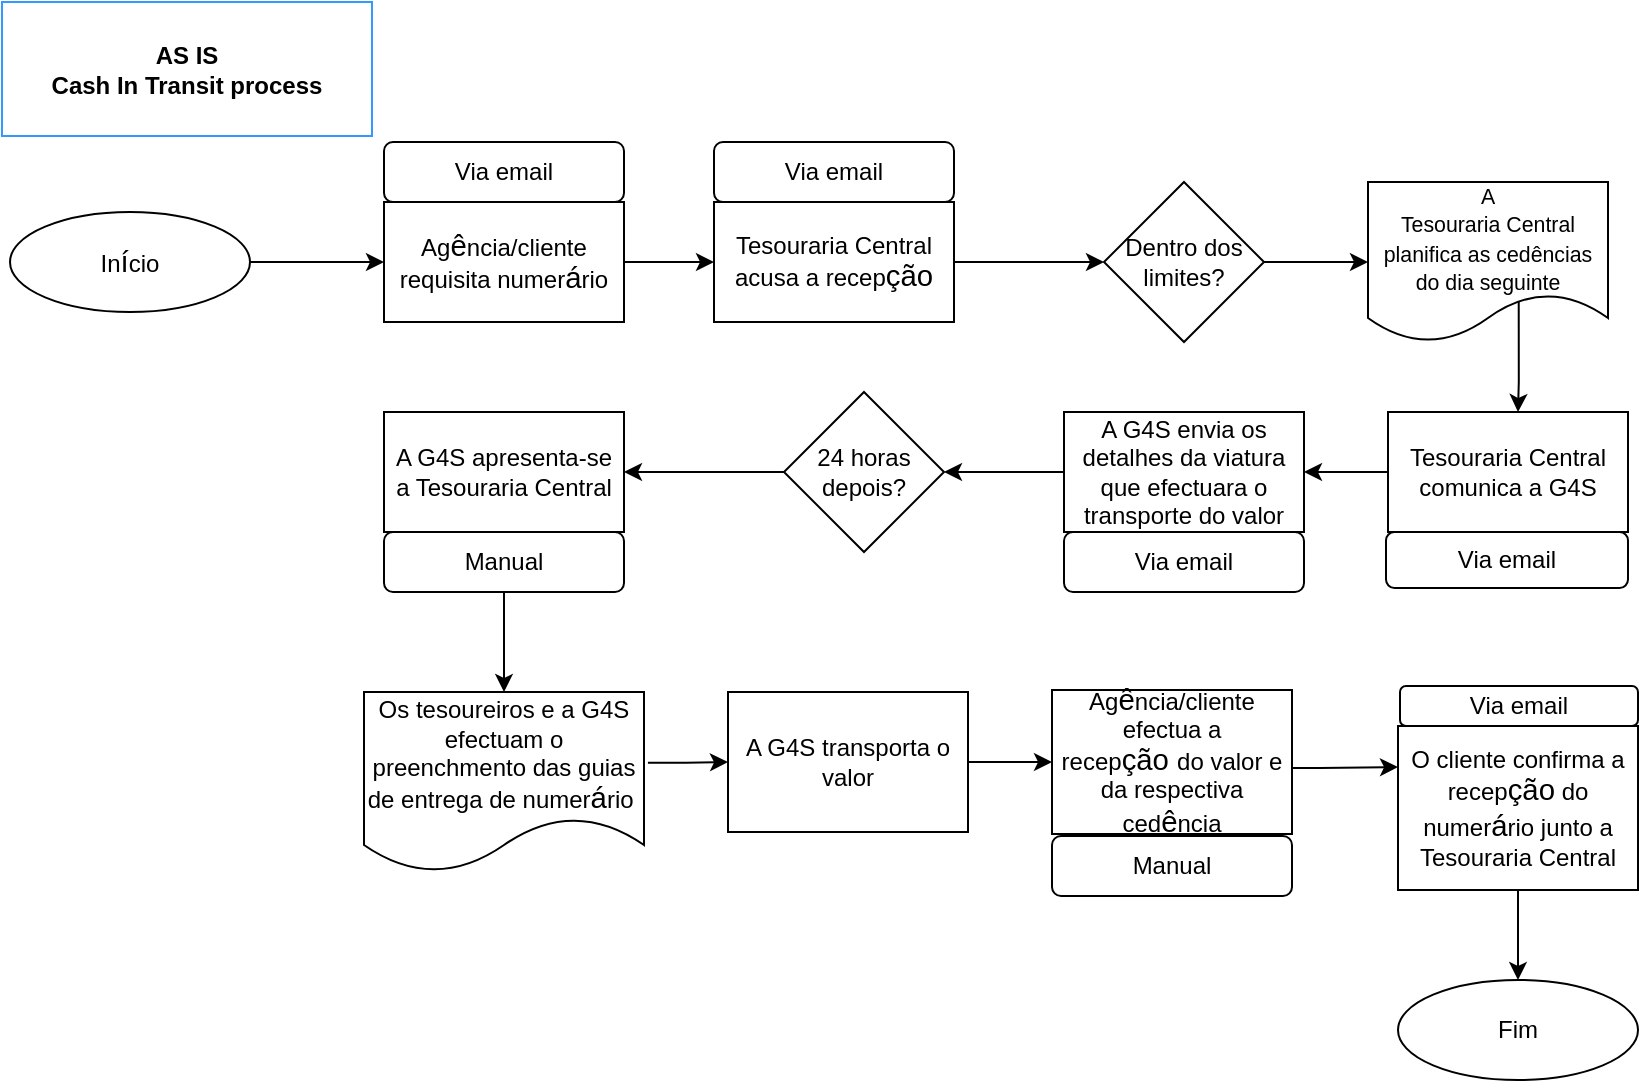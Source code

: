 <mxfile version="12.5.5" type="github">
  <diagram id="KHUmmrRvuqtqpvikhF0g" name="Page-1">
    <mxGraphModel dx="652" dy="350" grid="0" gridSize="10" guides="1" tooltips="1" connect="1" arrows="1" fold="1" page="1" pageScale="1" pageWidth="850" pageHeight="1100" math="0" shadow="0">
      <root>
        <mxCell id="0"/>
        <mxCell id="1" parent="0"/>
        <mxCell id="3RwoFmypabzo7vE2D890-11" value="" style="edgeStyle=orthogonalEdgeStyle;rounded=0;orthogonalLoop=1;jettySize=auto;html=1;" parent="1" source="3RwoFmypabzo7vE2D890-2" target="3RwoFmypabzo7vE2D890-3" edge="1">
          <mxGeometry relative="1" as="geometry"/>
        </mxCell>
        <mxCell id="3RwoFmypabzo7vE2D890-2" value="Ag&lt;span lang=&quot;EN-US&quot; style=&quot;font-size: 11.0pt ; line-height: 107% ; font-family: &amp;#34;calibri&amp;#34; , sans-serif&quot;&gt;ê&lt;/span&gt;ncia/cliente requisita numer&lt;span lang=&quot;EN-US&quot; style=&quot;font-size: 11.0pt ; line-height: 107% ; font-family: &amp;#34;calibri&amp;#34; , sans-serif&quot;&gt;á&lt;/span&gt;rio" style="rounded=0;whiteSpace=wrap;html=1;" parent="1" vertex="1">
          <mxGeometry x="200" y="105" width="120" height="60" as="geometry"/>
        </mxCell>
        <mxCell id="3RwoFmypabzo7vE2D890-12" value="" style="edgeStyle=orthogonalEdgeStyle;rounded=0;orthogonalLoop=1;jettySize=auto;html=1;entryX=0;entryY=0.5;entryDx=0;entryDy=0;" parent="1" source="3RwoFmypabzo7vE2D890-3" target="3RwoFmypabzo7vE2D890-7" edge="1">
          <mxGeometry relative="1" as="geometry">
            <mxPoint x="520" y="135" as="targetPoint"/>
          </mxGeometry>
        </mxCell>
        <mxCell id="3RwoFmypabzo7vE2D890-3" value="Tesouraria Central acusa a recep&lt;span lang=&quot;EN-US&quot; style=&quot;font-size: 11.0pt ; line-height: 107% ; font-family: &amp;#34;calibri&amp;#34; , sans-serif&quot;&gt;ção&lt;/span&gt;" style="rounded=0;whiteSpace=wrap;html=1;" parent="1" vertex="1">
          <mxGeometry x="365" y="105" width="120" height="60" as="geometry"/>
        </mxCell>
        <mxCell id="3RwoFmypabzo7vE2D890-15" value="" style="edgeStyle=orthogonalEdgeStyle;rounded=0;orthogonalLoop=1;jettySize=auto;html=1;" parent="1" source="3RwoFmypabzo7vE2D890-7" target="3RwoFmypabzo7vE2D890-36" edge="1">
          <mxGeometry relative="1" as="geometry">
            <mxPoint x="670" y="135" as="targetPoint"/>
          </mxGeometry>
        </mxCell>
        <mxCell id="3RwoFmypabzo7vE2D890-7" value="Dentro dos limites?" style="rhombus;whiteSpace=wrap;html=1;" parent="1" vertex="1">
          <mxGeometry x="560" y="95" width="80" height="80" as="geometry"/>
        </mxCell>
        <mxCell id="3RwoFmypabzo7vE2D890-10" value="" style="edgeStyle=orthogonalEdgeStyle;rounded=0;orthogonalLoop=1;jettySize=auto;html=1;" parent="1" source="3RwoFmypabzo7vE2D890-8" target="3RwoFmypabzo7vE2D890-2" edge="1">
          <mxGeometry relative="1" as="geometry"/>
        </mxCell>
        <mxCell id="3RwoFmypabzo7vE2D890-8" value="In&lt;span lang=&quot;EN-US&quot; style=&quot;font-size: 11.0pt ; line-height: 107% ; font-family: &amp;#34;calibri&amp;#34; , sans-serif&quot;&gt;í&lt;/span&gt;cio" style="ellipse;whiteSpace=wrap;html=1;" parent="1" vertex="1">
          <mxGeometry x="13" y="110" width="120" height="50" as="geometry"/>
        </mxCell>
        <mxCell id="3RwoFmypabzo7vE2D890-13" value="Via email" style="rounded=1;whiteSpace=wrap;html=1;" parent="1" vertex="1">
          <mxGeometry x="365" y="75" width="120" height="30" as="geometry"/>
        </mxCell>
        <mxCell id="3RwoFmypabzo7vE2D890-20" value="" style="edgeStyle=orthogonalEdgeStyle;rounded=0;orthogonalLoop=1;jettySize=auto;html=1;exitX=0.628;exitY=0.729;exitDx=0;exitDy=0;exitPerimeter=0;" parent="1" source="3RwoFmypabzo7vE2D890-36" edge="1">
          <mxGeometry relative="1" as="geometry">
            <mxPoint x="730" y="165" as="sourcePoint"/>
            <mxPoint x="767" y="210" as="targetPoint"/>
          </mxGeometry>
        </mxCell>
        <mxCell id="3RwoFmypabzo7vE2D890-16" value="A G4S apresenta-se a Tesouraria Central" style="rounded=0;whiteSpace=wrap;html=1;" parent="1" vertex="1">
          <mxGeometry x="200" y="210" width="120" height="60" as="geometry"/>
        </mxCell>
        <mxCell id="3RwoFmypabzo7vE2D890-24" value="" style="edgeStyle=orthogonalEdgeStyle;rounded=0;orthogonalLoop=1;jettySize=auto;html=1;" parent="1" source="3RwoFmypabzo7vE2D890-25" target="3RwoFmypabzo7vE2D890-16" edge="1">
          <mxGeometry relative="1" as="geometry">
            <mxPoint x="365" y="220" as="sourcePoint"/>
          </mxGeometry>
        </mxCell>
        <mxCell id="3RwoFmypabzo7vE2D890-23" value="" style="edgeStyle=orthogonalEdgeStyle;rounded=0;orthogonalLoop=1;jettySize=auto;html=1;entryX=1;entryY=0.5;entryDx=0;entryDy=0;" parent="1" source="3RwoFmypabzo7vE2D890-18" target="3RwoFmypabzo7vE2D890-25" edge="1">
          <mxGeometry relative="1" as="geometry">
            <mxPoint x="470" y="220" as="targetPoint"/>
          </mxGeometry>
        </mxCell>
        <mxCell id="3RwoFmypabzo7vE2D890-18" value="A G4S envia os detalhes da viatura que efectuara o transporte do valor" style="rounded=0;whiteSpace=wrap;html=1;" parent="1" vertex="1">
          <mxGeometry x="540" y="210" width="120" height="60" as="geometry"/>
        </mxCell>
        <mxCell id="3RwoFmypabzo7vE2D890-22" value="" style="edgeStyle=orthogonalEdgeStyle;rounded=0;orthogonalLoop=1;jettySize=auto;html=1;" parent="1" source="3RwoFmypabzo7vE2D890-19" target="3RwoFmypabzo7vE2D890-18" edge="1">
          <mxGeometry relative="1" as="geometry"/>
        </mxCell>
        <mxCell id="3RwoFmypabzo7vE2D890-19" value="Tesouraria Central comunica a G4S" style="rounded=0;whiteSpace=wrap;html=1;" parent="1" vertex="1">
          <mxGeometry x="702" y="210" width="120" height="60" as="geometry"/>
        </mxCell>
        <mxCell id="3RwoFmypabzo7vE2D890-21" value="Via email" style="rounded=1;whiteSpace=wrap;html=1;" parent="1" vertex="1">
          <mxGeometry x="701" y="270" width="121" height="28" as="geometry"/>
        </mxCell>
        <mxCell id="3RwoFmypabzo7vE2D890-25" value="24 horas depois?" style="rhombus;whiteSpace=wrap;html=1;" parent="1" vertex="1">
          <mxGeometry x="400" y="200" width="80" height="80" as="geometry"/>
        </mxCell>
        <mxCell id="3RwoFmypabzo7vE2D890-39" value="" style="edgeStyle=orthogonalEdgeStyle;rounded=0;orthogonalLoop=1;jettySize=auto;html=1;" parent="1" source="3RwoFmypabzo7vE2D890-27" target="3RwoFmypabzo7vE2D890-33" edge="1">
          <mxGeometry relative="1" as="geometry"/>
        </mxCell>
        <mxCell id="3RwoFmypabzo7vE2D890-27" value="A G4S transporta o valor" style="rounded=0;whiteSpace=wrap;html=1;" parent="1" vertex="1">
          <mxGeometry x="372" y="350" width="120" height="70" as="geometry"/>
        </mxCell>
        <mxCell id="3RwoFmypabzo7vE2D890-29" value="Via email" style="rounded=1;whiteSpace=wrap;html=1;" parent="1" vertex="1">
          <mxGeometry x="540" y="270" width="120" height="30" as="geometry"/>
        </mxCell>
        <mxCell id="3RwoFmypabzo7vE2D890-32" value="" style="edgeStyle=orthogonalEdgeStyle;rounded=0;orthogonalLoop=1;jettySize=auto;html=1;entryX=0.5;entryY=0;entryDx=0;entryDy=0;" parent="1" source="3RwoFmypabzo7vE2D890-30" target="3RwoFmypabzo7vE2D890-37" edge="1">
          <mxGeometry relative="1" as="geometry">
            <mxPoint x="263" y="340" as="targetPoint"/>
          </mxGeometry>
        </mxCell>
        <mxCell id="3RwoFmypabzo7vE2D890-30" value="Manual" style="rounded=1;whiteSpace=wrap;html=1;" parent="1" vertex="1">
          <mxGeometry x="200" y="270" width="120" height="30" as="geometry"/>
        </mxCell>
        <mxCell id="3RwoFmypabzo7vE2D890-40" value="" style="edgeStyle=orthogonalEdgeStyle;rounded=0;orthogonalLoop=1;jettySize=auto;html=1;entryX=0;entryY=0.25;entryDx=0;entryDy=0;" parent="1" source="3RwoFmypabzo7vE2D890-33" target="3RwoFmypabzo7vE2D890-34" edge="1">
          <mxGeometry relative="1" as="geometry">
            <mxPoint x="707" y="388" as="targetPoint"/>
            <Array as="points">
              <mxPoint x="668" y="388"/>
              <mxPoint x="668" y="388"/>
            </Array>
          </mxGeometry>
        </mxCell>
        <mxCell id="3RwoFmypabzo7vE2D890-33" value="Ag&lt;span lang=&quot;EN-US&quot; style=&quot;font-size: 11.0pt ; line-height: 107% ; font-family: &amp;#34;calibri&amp;#34; , sans-serif&quot;&gt;ê&lt;/span&gt;ncia/cliente efectua a recep&lt;span lang=&quot;EN-US&quot; style=&quot;font-size: 11.0pt ; line-height: 107% ; font-family: &amp;#34;calibri&amp;#34; , sans-serif&quot;&gt;ção&amp;nbsp;&lt;/span&gt;do valor e da respectiva ced&lt;span style=&quot;font-family: &amp;#34;calibri&amp;#34; , sans-serif ; font-size: 14.667px&quot;&gt;ê&lt;/span&gt;ncia" style="rounded=0;whiteSpace=wrap;html=1;" parent="1" vertex="1">
          <mxGeometry x="534" y="349" width="120" height="72" as="geometry"/>
        </mxCell>
        <mxCell id="3RwoFmypabzo7vE2D890-42" value="" style="edgeStyle=orthogonalEdgeStyle;rounded=0;orthogonalLoop=1;jettySize=auto;html=1;" parent="1" source="3RwoFmypabzo7vE2D890-34" target="3RwoFmypabzo7vE2D890-41" edge="1">
          <mxGeometry relative="1" as="geometry"/>
        </mxCell>
        <mxCell id="3RwoFmypabzo7vE2D890-34" value="O cliente confirma a recep&lt;span style=&quot;font-family: &amp;#34;calibri&amp;#34; , sans-serif ; font-size: 14.667px&quot;&gt;ção&lt;/span&gt;&amp;nbsp;do numer&lt;span style=&quot;font-family: &amp;#34;calibri&amp;#34; , sans-serif ; font-size: 14.667px&quot;&gt;á&lt;/span&gt;rio junto a Tesouraria Central" style="rounded=0;whiteSpace=wrap;html=1;" parent="1" vertex="1">
          <mxGeometry x="707" y="367" width="120" height="82" as="geometry"/>
        </mxCell>
        <mxCell id="3RwoFmypabzo7vE2D890-36" value="&lt;span style=&quot;font-size: 10.667px ; white-space: normal&quot;&gt;A&lt;/span&gt;&lt;br style=&quot;font-size: 10.667px ; white-space: normal&quot;&gt;&lt;span style=&quot;font-size: 10.667px ; white-space: normal&quot;&gt;Tesouraria Central planifica as cedências do dia seguinte&lt;/span&gt;" style="shape=document;whiteSpace=wrap;html=1;boundedLbl=1;" parent="1" vertex="1">
          <mxGeometry x="692" y="95" width="120" height="80" as="geometry"/>
        </mxCell>
        <mxCell id="3RwoFmypabzo7vE2D890-38" value="" style="edgeStyle=orthogonalEdgeStyle;rounded=0;orthogonalLoop=1;jettySize=auto;html=1;exitX=1.014;exitY=0.393;exitDx=0;exitDy=0;exitPerimeter=0;" parent="1" source="3RwoFmypabzo7vE2D890-37" target="3RwoFmypabzo7vE2D890-27" edge="1">
          <mxGeometry relative="1" as="geometry"/>
        </mxCell>
        <mxCell id="3RwoFmypabzo7vE2D890-37" value="&lt;span style=&quot;white-space: normal&quot;&gt;Os tesoureiros e a G4S efectuam o preenchmento das guias de entrega de numer&lt;/span&gt;&lt;span style=&quot;font-family: &amp;#34;calibri&amp;#34; , sans-serif ; font-size: 14.667px&quot;&gt;á&lt;/span&gt;&lt;span style=&quot;white-space: normal&quot;&gt;rio&amp;nbsp;&lt;/span&gt;" style="shape=document;whiteSpace=wrap;html=1;boundedLbl=1;" parent="1" vertex="1">
          <mxGeometry x="190" y="350" width="140" height="90" as="geometry"/>
        </mxCell>
        <mxCell id="3RwoFmypabzo7vE2D890-41" value="Fim" style="ellipse;whiteSpace=wrap;html=1;" parent="1" vertex="1">
          <mxGeometry x="707" y="494" width="120" height="50" as="geometry"/>
        </mxCell>
        <mxCell id="3RwoFmypabzo7vE2D890-43" value="Manual" style="rounded=1;whiteSpace=wrap;html=1;" parent="1" vertex="1">
          <mxGeometry x="534" y="422" width="120" height="30" as="geometry"/>
        </mxCell>
        <mxCell id="3RwoFmypabzo7vE2D890-44" value="Via email" style="rounded=1;whiteSpace=wrap;html=1;direction=north;" parent="1" vertex="1">
          <mxGeometry x="708" y="347" width="119" height="20" as="geometry"/>
        </mxCell>
        <mxCell id="3RwoFmypabzo7vE2D890-48" value="Via email" style="rounded=1;whiteSpace=wrap;html=1;" parent="1" vertex="1">
          <mxGeometry x="200" y="75" width="120" height="30" as="geometry"/>
        </mxCell>
        <mxCell id="3RwoFmypabzo7vE2D890-54" value="&lt;b&gt;AS IS&lt;br&gt;Cash In Transit process&lt;/b&gt;" style="text;html=1;strokeColor=#3399FF;fillColor=none;align=center;verticalAlign=middle;whiteSpace=wrap;rounded=0;" parent="1" vertex="1">
          <mxGeometry x="9" y="5" width="185" height="67" as="geometry"/>
        </mxCell>
      </root>
    </mxGraphModel>
  </diagram>
</mxfile>
